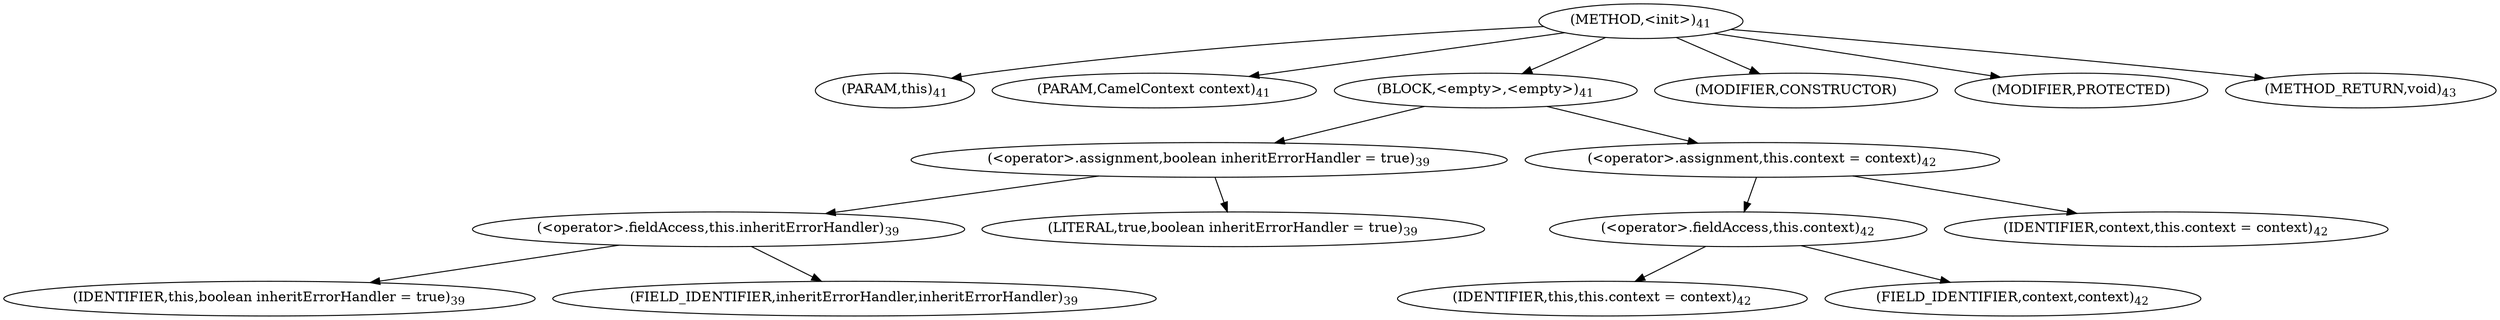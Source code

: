 digraph "&lt;init&gt;" {  
"76" [label = <(METHOD,&lt;init&gt;)<SUB>41</SUB>> ]
"4" [label = <(PARAM,this)<SUB>41</SUB>> ]
"77" [label = <(PARAM,CamelContext context)<SUB>41</SUB>> ]
"78" [label = <(BLOCK,&lt;empty&gt;,&lt;empty&gt;)<SUB>41</SUB>> ]
"79" [label = <(&lt;operator&gt;.assignment,boolean inheritErrorHandler = true)<SUB>39</SUB>> ]
"80" [label = <(&lt;operator&gt;.fieldAccess,this.inheritErrorHandler)<SUB>39</SUB>> ]
"81" [label = <(IDENTIFIER,this,boolean inheritErrorHandler = true)<SUB>39</SUB>> ]
"82" [label = <(FIELD_IDENTIFIER,inheritErrorHandler,inheritErrorHandler)<SUB>39</SUB>> ]
"83" [label = <(LITERAL,true,boolean inheritErrorHandler = true)<SUB>39</SUB>> ]
"84" [label = <(&lt;operator&gt;.assignment,this.context = context)<SUB>42</SUB>> ]
"85" [label = <(&lt;operator&gt;.fieldAccess,this.context)<SUB>42</SUB>> ]
"3" [label = <(IDENTIFIER,this,this.context = context)<SUB>42</SUB>> ]
"86" [label = <(FIELD_IDENTIFIER,context,context)<SUB>42</SUB>> ]
"87" [label = <(IDENTIFIER,context,this.context = context)<SUB>42</SUB>> ]
"88" [label = <(MODIFIER,CONSTRUCTOR)> ]
"89" [label = <(MODIFIER,PROTECTED)> ]
"90" [label = <(METHOD_RETURN,void)<SUB>43</SUB>> ]
  "76" -> "4" 
  "76" -> "77" 
  "76" -> "78" 
  "76" -> "88" 
  "76" -> "89" 
  "76" -> "90" 
  "78" -> "79" 
  "78" -> "84" 
  "79" -> "80" 
  "79" -> "83" 
  "80" -> "81" 
  "80" -> "82" 
  "84" -> "85" 
  "84" -> "87" 
  "85" -> "3" 
  "85" -> "86" 
}
